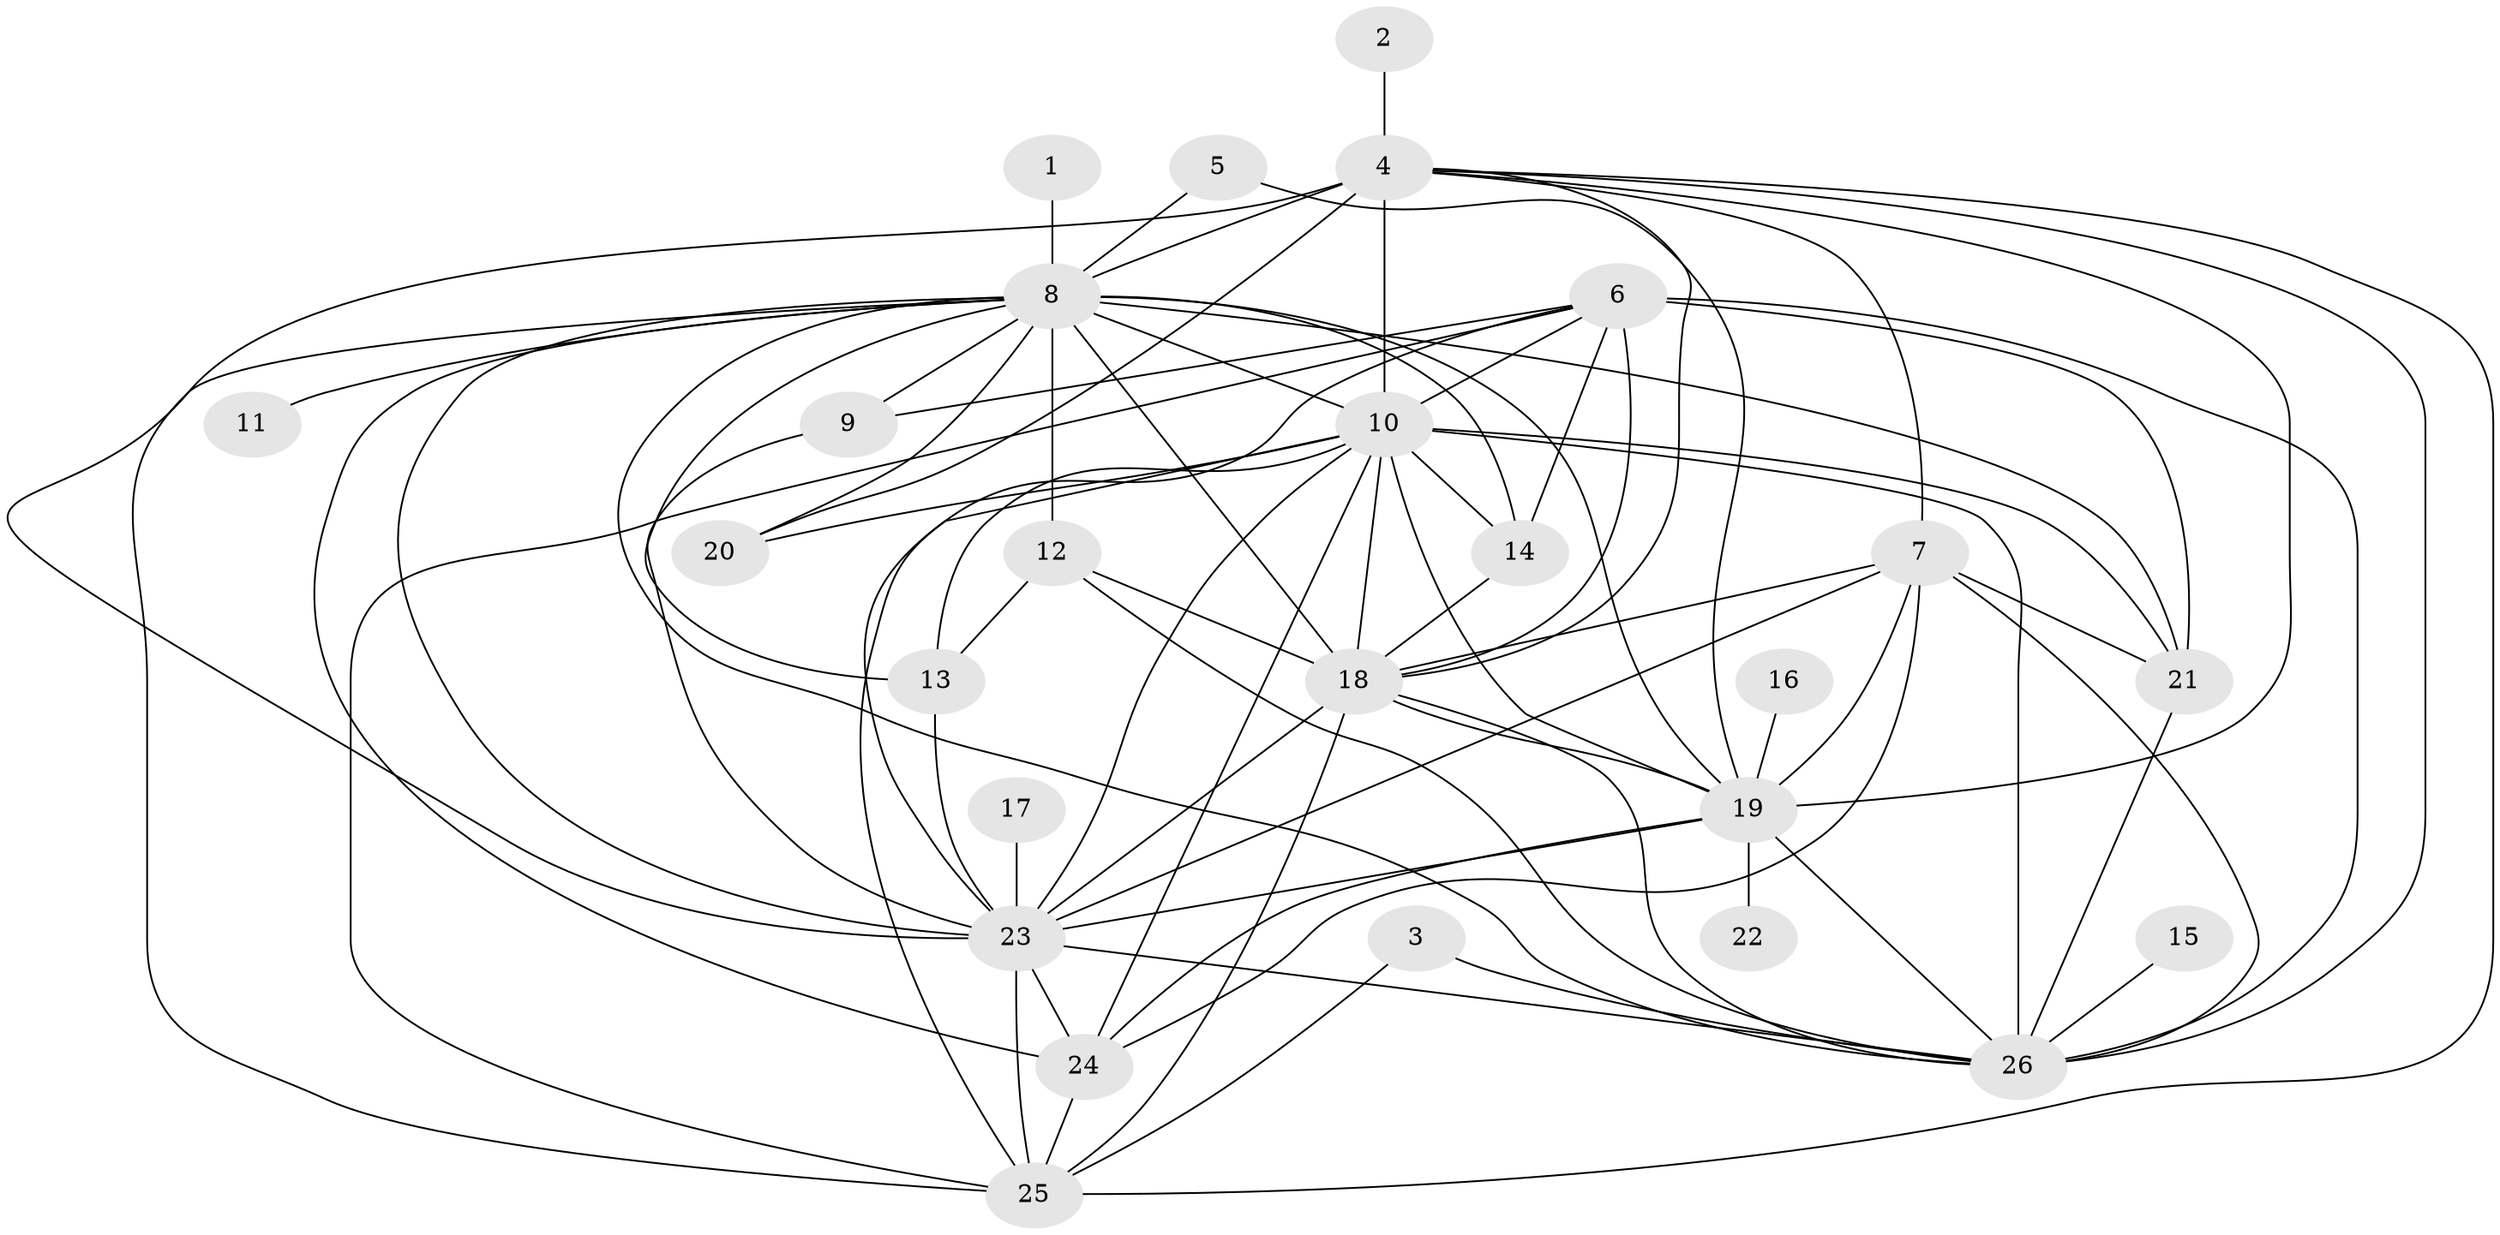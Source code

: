 // original degree distribution, {15: 0.023809523809523808, 20: 0.011904761904761904, 18: 0.011904761904761904, 23: 0.011904761904761904, 17: 0.011904761904761904, 30: 0.011904761904761904, 19: 0.011904761904761904, 16: 0.011904761904761904, 14: 0.011904761904761904, 2: 0.5714285714285714, 3: 0.21428571428571427, 9: 0.011904761904761904, 8: 0.011904761904761904, 5: 0.023809523809523808, 7: 0.023809523809523808, 4: 0.023809523809523808}
// Generated by graph-tools (version 1.1) at 2025/36/03/04/25 23:36:25]
// undirected, 26 vertices, 75 edges
graph export_dot {
  node [color=gray90,style=filled];
  1;
  2;
  3;
  4;
  5;
  6;
  7;
  8;
  9;
  10;
  11;
  12;
  13;
  14;
  15;
  16;
  17;
  18;
  19;
  20;
  21;
  22;
  23;
  24;
  25;
  26;
  1 -- 8 [weight=1.0];
  2 -- 4 [weight=1.0];
  3 -- 25 [weight=1.0];
  3 -- 26 [weight=1.0];
  4 -- 7 [weight=1.0];
  4 -- 8 [weight=1.0];
  4 -- 10 [weight=4.0];
  4 -- 18 [weight=2.0];
  4 -- 19 [weight=2.0];
  4 -- 20 [weight=1.0];
  4 -- 23 [weight=2.0];
  4 -- 25 [weight=1.0];
  4 -- 26 [weight=1.0];
  5 -- 8 [weight=1.0];
  5 -- 19 [weight=1.0];
  6 -- 9 [weight=1.0];
  6 -- 10 [weight=1.0];
  6 -- 14 [weight=1.0];
  6 -- 18 [weight=2.0];
  6 -- 21 [weight=1.0];
  6 -- 23 [weight=1.0];
  6 -- 25 [weight=1.0];
  6 -- 26 [weight=1.0];
  7 -- 18 [weight=1.0];
  7 -- 19 [weight=2.0];
  7 -- 21 [weight=1.0];
  7 -- 23 [weight=1.0];
  7 -- 24 [weight=1.0];
  7 -- 26 [weight=2.0];
  8 -- 9 [weight=1.0];
  8 -- 10 [weight=4.0];
  8 -- 11 [weight=1.0];
  8 -- 12 [weight=2.0];
  8 -- 13 [weight=1.0];
  8 -- 14 [weight=1.0];
  8 -- 18 [weight=4.0];
  8 -- 19 [weight=2.0];
  8 -- 20 [weight=2.0];
  8 -- 21 [weight=1.0];
  8 -- 23 [weight=2.0];
  8 -- 24 [weight=2.0];
  8 -- 25 [weight=1.0];
  8 -- 26 [weight=1.0];
  9 -- 23 [weight=1.0];
  10 -- 13 [weight=1.0];
  10 -- 14 [weight=1.0];
  10 -- 18 [weight=5.0];
  10 -- 19 [weight=4.0];
  10 -- 20 [weight=2.0];
  10 -- 21 [weight=3.0];
  10 -- 23 [weight=3.0];
  10 -- 24 [weight=1.0];
  10 -- 25 [weight=1.0];
  10 -- 26 [weight=3.0];
  12 -- 13 [weight=1.0];
  12 -- 18 [weight=4.0];
  12 -- 26 [weight=1.0];
  13 -- 23 [weight=1.0];
  14 -- 18 [weight=1.0];
  15 -- 26 [weight=1.0];
  16 -- 19 [weight=1.0];
  17 -- 23 [weight=1.0];
  18 -- 19 [weight=7.0];
  18 -- 23 [weight=3.0];
  18 -- 25 [weight=1.0];
  18 -- 26 [weight=2.0];
  19 -- 22 [weight=3.0];
  19 -- 23 [weight=2.0];
  19 -- 24 [weight=1.0];
  19 -- 26 [weight=2.0];
  21 -- 26 [weight=2.0];
  23 -- 24 [weight=1.0];
  23 -- 25 [weight=1.0];
  23 -- 26 [weight=1.0];
  24 -- 25 [weight=1.0];
}
